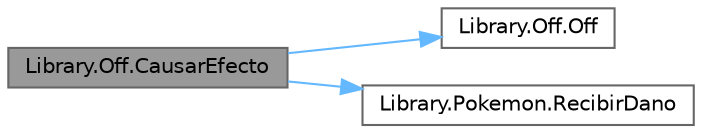 digraph "Library.Off.CausarEfecto"
{
 // INTERACTIVE_SVG=YES
 // LATEX_PDF_SIZE
  bgcolor="transparent";
  edge [fontname=Helvetica,fontsize=10,labelfontname=Helvetica,labelfontsize=10];
  node [fontname=Helvetica,fontsize=10,shape=box,height=0.2,width=0.4];
  rankdir="LR";
  Node1 [id="Node000001",label="Library.Off.CausarEfecto",height=0.2,width=0.4,color="gray40", fillcolor="grey60", style="filled", fontcolor="black",tooltip="Causa el efecto \"Envenenar\" en el Pokémon ingresado."];
  Node1 -> Node2 [id="edge1_Node000001_Node000002",color="steelblue1",style="solid",tooltip=" "];
  Node2 [id="Node000002",label="Library.Off.Off",height=0.2,width=0.4,color="grey40", fillcolor="white", style="filled",URL="$classLibrary_1_1Off.html#a0fd0bf2d88c5ae7427d4a5989f49d8f7",tooltip="Inicializa una nueva instancia de la clase Off."];
  Node1 -> Node3 [id="edge2_Node000001_Node000003",color="steelblue1",style="solid",tooltip=" "];
  Node3 [id="Node000003",label="Library.Pokemon.RecibirDano",height=0.2,width=0.4,color="grey40", fillcolor="white", style="filled",URL="$classLibrary_1_1Pokemon.html#a03784149d4b8082db0019420686ac838",tooltip="Se encarga de dañar al Pokémon."];
}
